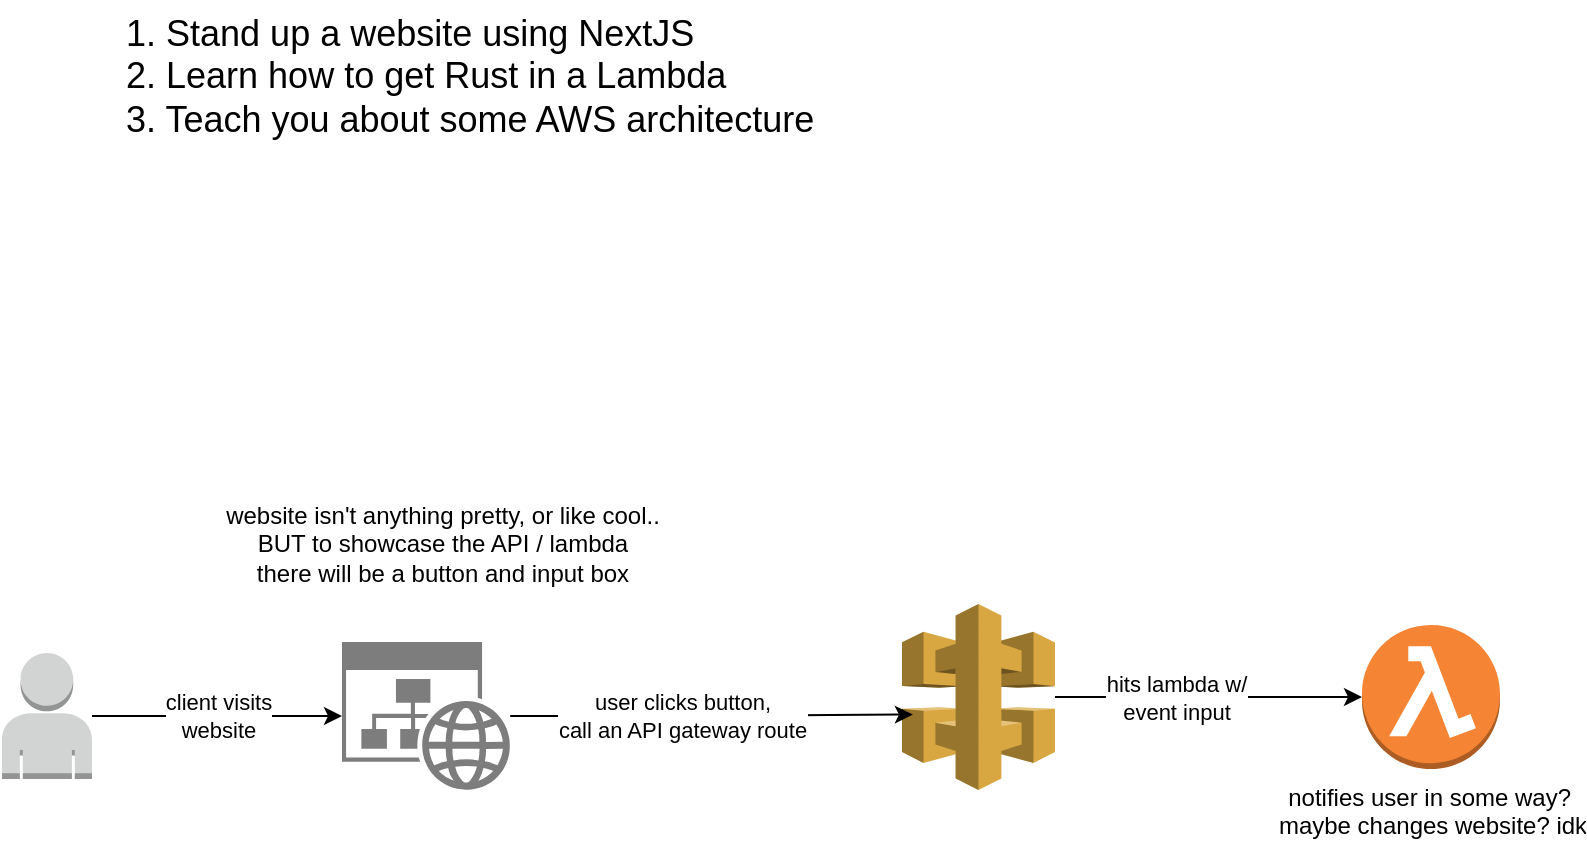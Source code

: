 <mxfile version="21.0.8" type="device"><diagram name="Page-1" id="G-lCCOaW469hrUK7tXWV"><mxGraphModel dx="1920" dy="1097" grid="1" gridSize="10" guides="1" tooltips="1" connect="1" arrows="1" fold="1" page="1" pageScale="1" pageWidth="850" pageHeight="1100" math="0" shadow="0"><root><mxCell id="0"/><mxCell id="1" parent="0"/><mxCell id="ApZG51iPdtgUEniCfD8g-1" value="notifies user in some way?&amp;nbsp;&lt;br&gt;maybe changes website? idk" style="outlineConnect=0;dashed=0;verticalLabelPosition=bottom;verticalAlign=top;align=center;html=1;shape=mxgraph.aws3.lambda_function;fillColor=#F58534;gradientColor=none;" vertex="1" parent="1"><mxGeometry x="700" y="497.5" width="69" height="72" as="geometry"/></mxCell><mxCell id="ApZG51iPdtgUEniCfD8g-11" style="edgeStyle=orthogonalEdgeStyle;rounded=0;orthogonalLoop=1;jettySize=auto;html=1;entryX=0;entryY=0.5;entryDx=0;entryDy=0;entryPerimeter=0;" edge="1" parent="1" source="ApZG51iPdtgUEniCfD8g-2" target="ApZG51iPdtgUEniCfD8g-1"><mxGeometry relative="1" as="geometry"/></mxCell><mxCell id="ApZG51iPdtgUEniCfD8g-12" value="hits lambda w/&lt;br&gt;event input" style="edgeLabel;html=1;align=center;verticalAlign=middle;resizable=0;points=[];" vertex="1" connectable="0" parent="ApZG51iPdtgUEniCfD8g-11"><mxGeometry x="-0.209" relative="1" as="geometry"><mxPoint as="offset"/></mxGeometry></mxCell><mxCell id="ApZG51iPdtgUEniCfD8g-2" value="" style="outlineConnect=0;dashed=0;verticalLabelPosition=bottom;verticalAlign=top;align=center;html=1;shape=mxgraph.aws3.api_gateway;fillColor=#D9A741;gradientColor=none;" vertex="1" parent="1"><mxGeometry x="470" y="487" width="76.5" height="93" as="geometry"/></mxCell><mxCell id="ApZG51iPdtgUEniCfD8g-6" value="client visits&lt;br&gt;website" style="edgeStyle=orthogonalEdgeStyle;rounded=0;orthogonalLoop=1;jettySize=auto;html=1;entryX=0;entryY=0.5;entryDx=0;entryDy=0;entryPerimeter=0;" edge="1" parent="1" source="ApZG51iPdtgUEniCfD8g-4" target="ApZG51iPdtgUEniCfD8g-5"><mxGeometry relative="1" as="geometry"/></mxCell><mxCell id="ApZG51iPdtgUEniCfD8g-4" value="" style="outlineConnect=0;dashed=0;verticalLabelPosition=bottom;verticalAlign=top;align=center;html=1;shape=mxgraph.aws3.user;fillColor=#D2D3D3;gradientColor=none;" vertex="1" parent="1"><mxGeometry x="20" y="511.5" width="45" height="63" as="geometry"/></mxCell><mxCell id="ApZG51iPdtgUEniCfD8g-8" style="edgeStyle=orthogonalEdgeStyle;rounded=0;orthogonalLoop=1;jettySize=auto;html=1;entryX=0.071;entryY=0.594;entryDx=0;entryDy=0;entryPerimeter=0;" edge="1" parent="1" source="ApZG51iPdtgUEniCfD8g-5" target="ApZG51iPdtgUEniCfD8g-2"><mxGeometry relative="1" as="geometry"/></mxCell><mxCell id="ApZG51iPdtgUEniCfD8g-10" value="user clicks button,&lt;br&gt;call an API gateway route&lt;br&gt;" style="edgeLabel;html=1;align=center;verticalAlign=middle;resizable=0;points=[];" vertex="1" connectable="0" parent="ApZG51iPdtgUEniCfD8g-8"><mxGeometry x="-0.42" y="-4" relative="1" as="geometry"><mxPoint x="27" y="-4" as="offset"/></mxGeometry></mxCell><mxCell id="ApZG51iPdtgUEniCfD8g-5" value="" style="sketch=0;aspect=fixed;pointerEvents=1;shadow=0;dashed=0;html=1;strokeColor=none;labelPosition=center;verticalLabelPosition=bottom;verticalAlign=top;align=center;shape=mxgraph.mscae.enterprise.website_generic;fillColor=#7D7D7D;" vertex="1" parent="1"><mxGeometry x="190" y="506" width="84.09" height="74" as="geometry"/></mxCell><mxCell id="ApZG51iPdtgUEniCfD8g-7" value="&lt;font style=&quot;font-size: 18px;&quot;&gt;1. Stand up a website using NextJS&lt;br&gt;2. Learn how to get Rust in a Lambda&lt;br&gt;3. Teach you about some AWS architecture&lt;br&gt;&lt;br&gt;&lt;/font&gt;&lt;div style=&quot;font-size: 18px;&quot;&gt;&lt;br&gt;&lt;/div&gt;" style="text;html=1;align=left;verticalAlign=middle;resizable=0;points=[];autosize=1;strokeColor=none;fillColor=none;" vertex="1" parent="1"><mxGeometry x="80" y="185" width="370" height="120" as="geometry"/></mxCell><mxCell id="ApZG51iPdtgUEniCfD8g-9" value="website isn't anything pretty, or like cool..&lt;br&gt;BUT to showcase the API / lambda&lt;br&gt;there will be a button and input box" style="text;html=1;align=center;verticalAlign=middle;resizable=0;points=[];autosize=1;strokeColor=none;fillColor=none;" vertex="1" parent="1"><mxGeometry x="120" y="427" width="240" height="60" as="geometry"/></mxCell></root></mxGraphModel></diagram></mxfile>